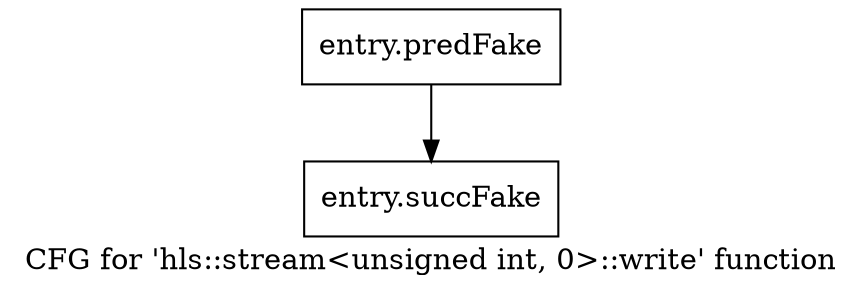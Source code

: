 digraph "CFG for 'hls::stream\<unsigned int, 0\>::write' function" {
	label="CFG for 'hls::stream\<unsigned int, 0\>::write' function";

	Node0x55c7c80 [shape=record,filename="",linenumber="",label="{entry.predFake}"];
	Node0x55c7c80 -> Node0x5496de0[ callList="" memoryops="" filename="/tools/Xilinx/Vitis_HLS/2023.1/include/hls_stream.h" execusionnum="2"];
	Node0x5496de0 [shape=record,filename="/tools/Xilinx/Vitis_HLS/2023.1/include/hls_stream.h",linenumber="476",label="{entry.succFake}"];
}
